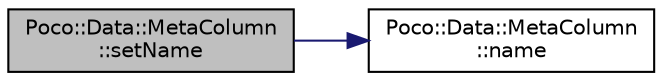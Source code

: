 digraph "Poco::Data::MetaColumn::setName"
{
 // LATEX_PDF_SIZE
  edge [fontname="Helvetica",fontsize="10",labelfontname="Helvetica",labelfontsize="10"];
  node [fontname="Helvetica",fontsize="10",shape=record];
  rankdir="LR";
  Node1 [label="Poco::Data::MetaColumn\l::setName",height=0.2,width=0.4,color="black", fillcolor="grey75", style="filled", fontcolor="black",tooltip="Returns true if column allows null values, false otherwise."];
  Node1 -> Node2 [color="midnightblue",fontsize="10",style="solid"];
  Node2 [label="Poco::Data::MetaColumn\l::name",height=0.2,width=0.4,color="black", fillcolor="white", style="filled",URL="$classPoco_1_1Data_1_1MetaColumn.html#a2fc64644f82a1ac0796f2b9b15e35742",tooltip="Destroys the MetaColumn."];
}
